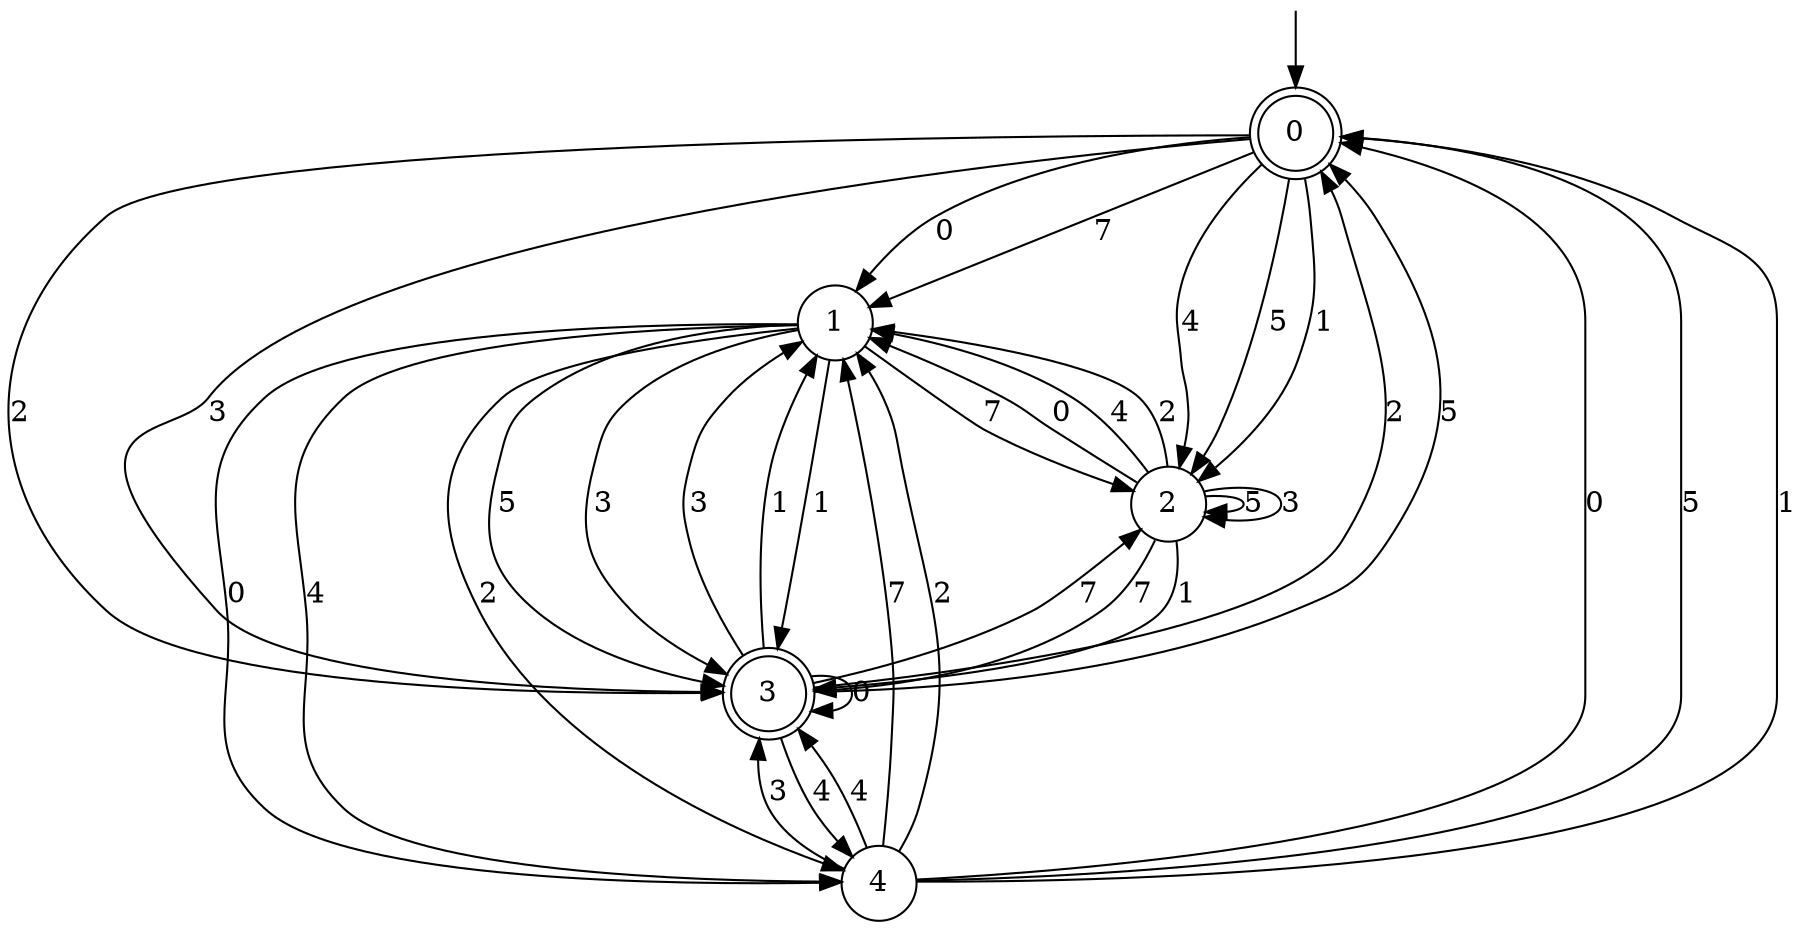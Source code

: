digraph g {

	s0 [shape="doublecircle" label="0"];
	s1 [shape="circle" label="1"];
	s2 [shape="circle" label="2"];
	s3 [shape="doublecircle" label="3"];
	s4 [shape="circle" label="4"];
	s0 -> s1 [label="0"];
	s0 -> s1 [label="7"];
	s0 -> s2 [label="4"];
	s0 -> s3 [label="2"];
	s0 -> s2 [label="5"];
	s0 -> s3 [label="3"];
	s0 -> s2 [label="1"];
	s1 -> s4 [label="0"];
	s1 -> s2 [label="7"];
	s1 -> s4 [label="4"];
	s1 -> s4 [label="2"];
	s1 -> s3 [label="5"];
	s1 -> s3 [label="3"];
	s1 -> s3 [label="1"];
	s2 -> s1 [label="0"];
	s2 -> s3 [label="7"];
	s2 -> s1 [label="4"];
	s2 -> s1 [label="2"];
	s2 -> s2 [label="5"];
	s2 -> s2 [label="3"];
	s2 -> s3 [label="1"];
	s3 -> s3 [label="0"];
	s3 -> s2 [label="7"];
	s3 -> s4 [label="4"];
	s3 -> s0 [label="2"];
	s3 -> s0 [label="5"];
	s3 -> s1 [label="3"];
	s3 -> s1 [label="1"];
	s4 -> s0 [label="0"];
	s4 -> s1 [label="7"];
	s4 -> s3 [label="4"];
	s4 -> s1 [label="2"];
	s4 -> s0 [label="5"];
	s4 -> s3 [label="3"];
	s4 -> s0 [label="1"];

__start0 [label="" shape="none" width="0" height="0"];
__start0 -> s0;

}
